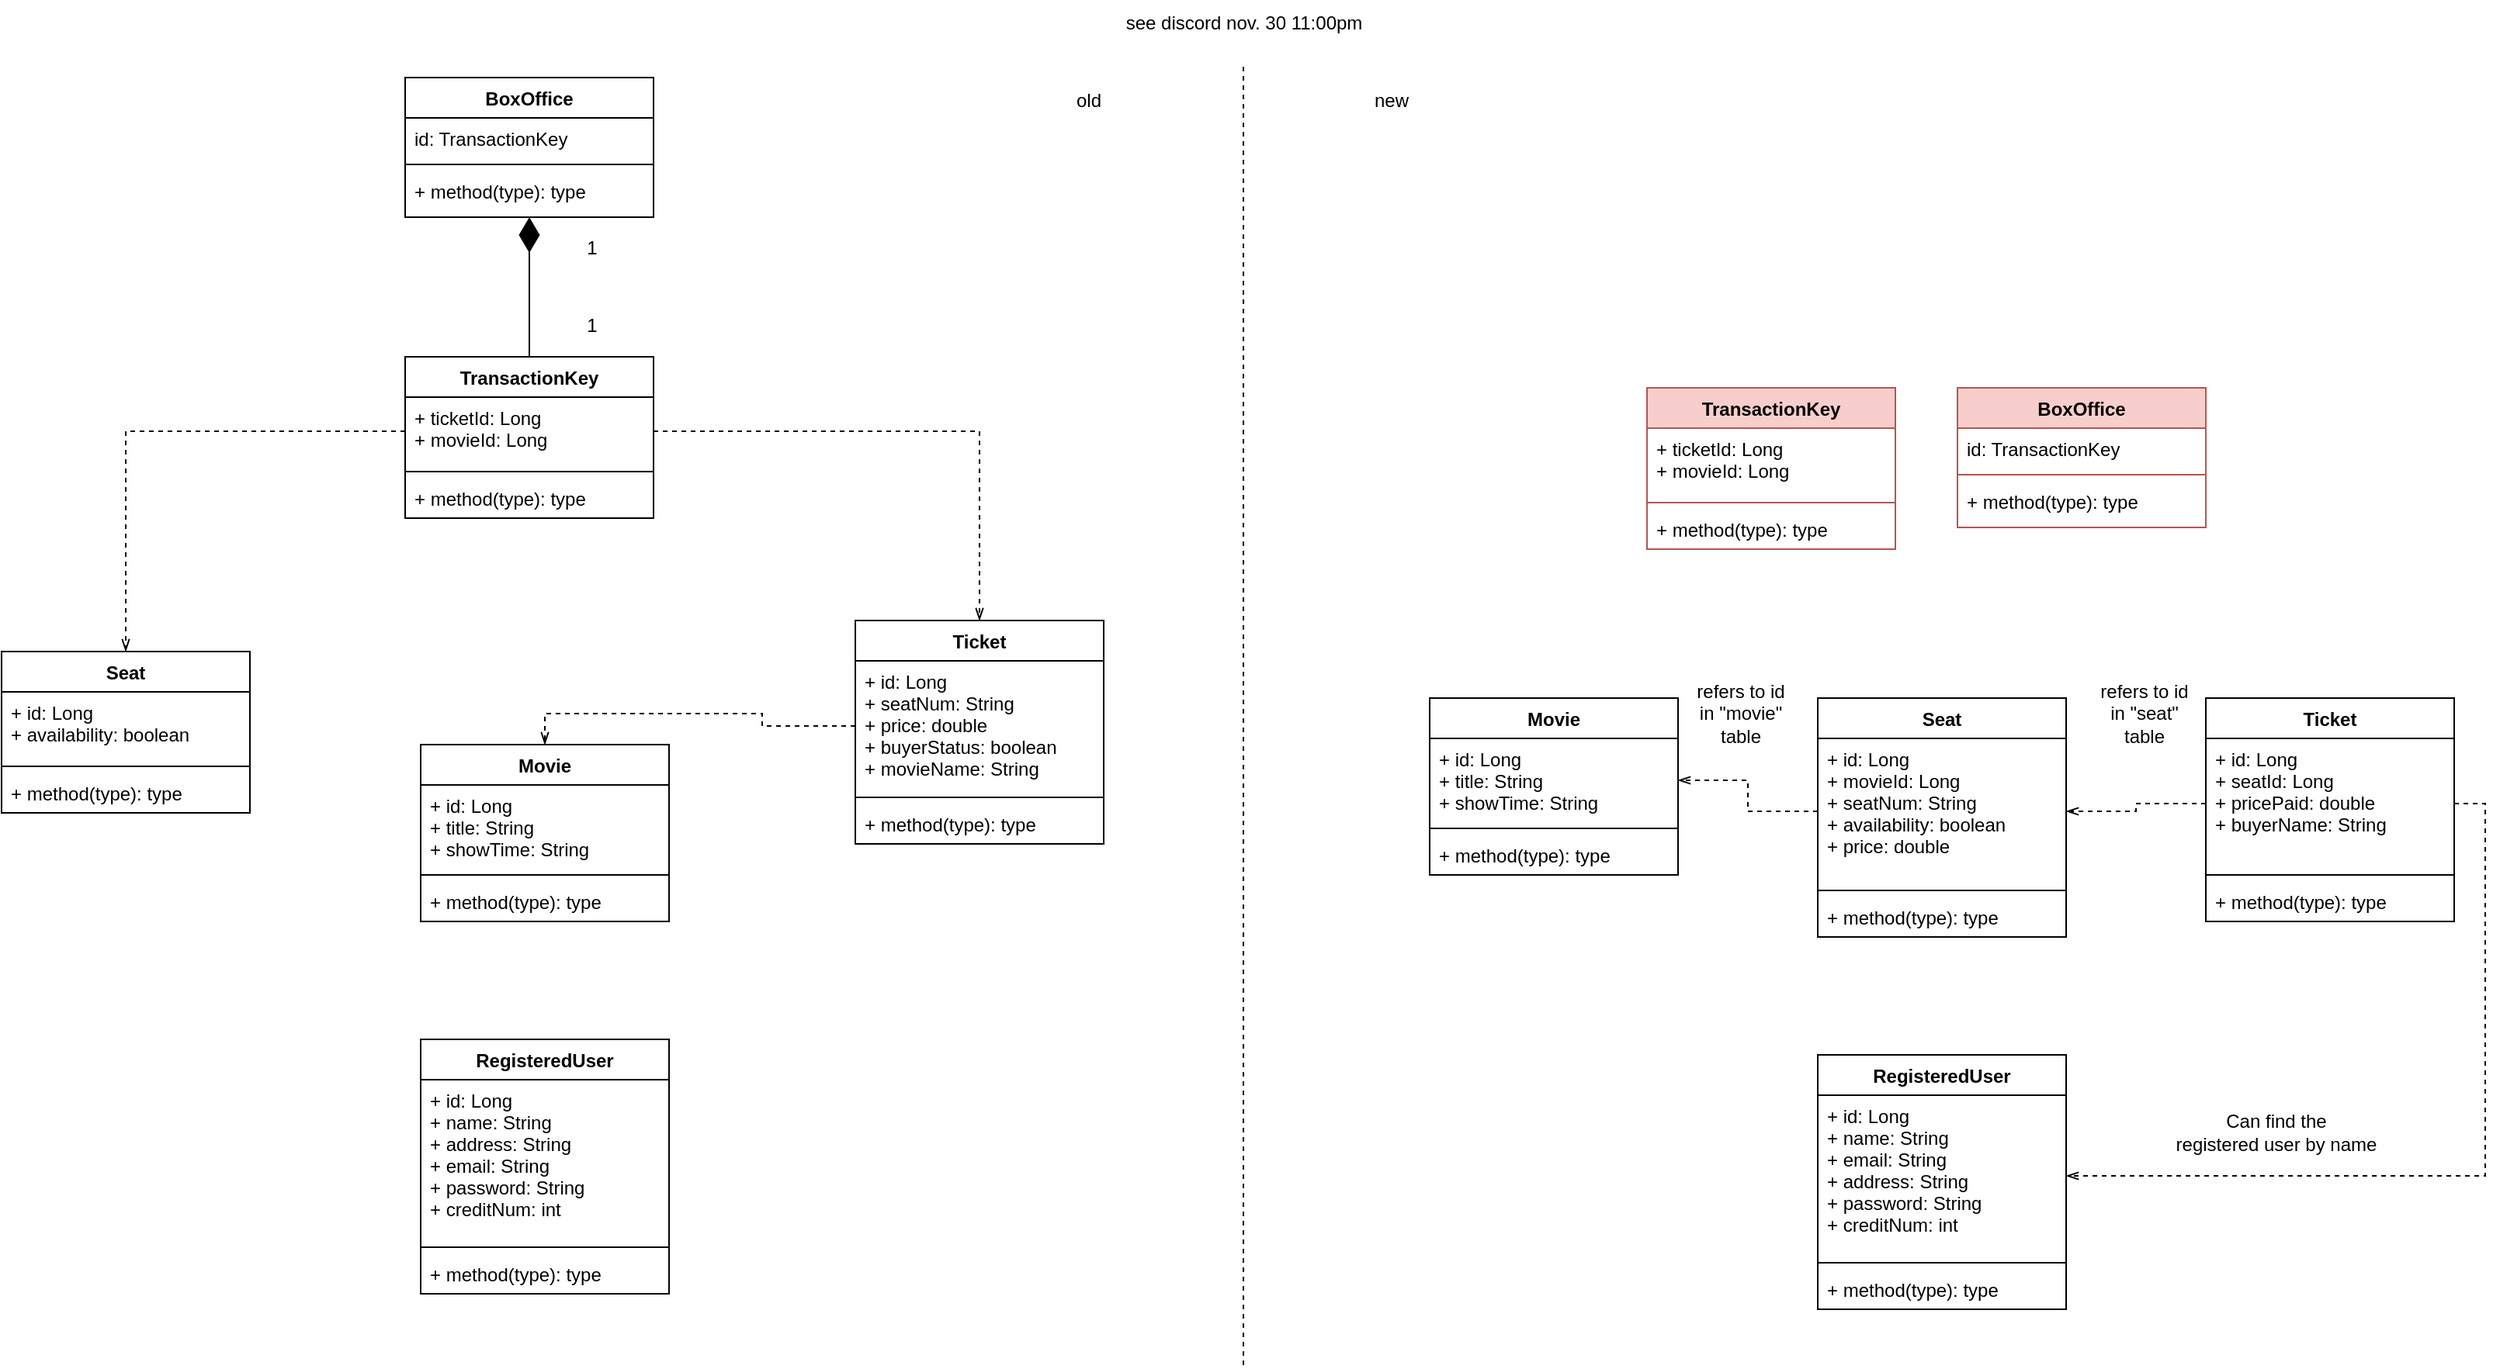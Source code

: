 <mxfile version="20.6.0" type="google"><diagram id="SUwfxX-94fm3XkZyEl6h" name="Page-1"><mxGraphModel dx="771" dy="885" grid="1" gridSize="10" guides="1" tooltips="1" connect="1" arrows="1" fold="1" page="1" pageScale="1" pageWidth="1700" pageHeight="1100" math="0" shadow="0"><root><mxCell id="0"/><mxCell id="1" parent="0"/><mxCell id="Joj6iPdkOlfk6RsHiLgp-1" value="BoxOffice" style="swimlane;fontStyle=1;align=center;verticalAlign=top;childLayout=stackLayout;horizontal=1;startSize=26;horizontalStack=0;resizeParent=1;resizeParentMax=0;resizeLast=0;collapsible=1;marginBottom=0;" vertex="1" parent="1"><mxGeometry x="260" y="170" width="160" height="90" as="geometry"/></mxCell><mxCell id="Joj6iPdkOlfk6RsHiLgp-2" value="id: TransactionKey" style="text;strokeColor=none;fillColor=none;align=left;verticalAlign=top;spacingLeft=4;spacingRight=4;overflow=hidden;rotatable=0;points=[[0,0.5],[1,0.5]];portConstraint=eastwest;" vertex="1" parent="Joj6iPdkOlfk6RsHiLgp-1"><mxGeometry y="26" width="160" height="26" as="geometry"/></mxCell><mxCell id="Joj6iPdkOlfk6RsHiLgp-3" value="" style="line;strokeWidth=1;fillColor=none;align=left;verticalAlign=middle;spacingTop=-1;spacingLeft=3;spacingRight=3;rotatable=0;labelPosition=right;points=[];portConstraint=eastwest;strokeColor=inherit;" vertex="1" parent="Joj6iPdkOlfk6RsHiLgp-1"><mxGeometry y="52" width="160" height="8" as="geometry"/></mxCell><mxCell id="Joj6iPdkOlfk6RsHiLgp-4" value="+ method(type): type" style="text;strokeColor=none;fillColor=none;align=left;verticalAlign=top;spacingLeft=4;spacingRight=4;overflow=hidden;rotatable=0;points=[[0,0.5],[1,0.5]];portConstraint=eastwest;" vertex="1" parent="Joj6iPdkOlfk6RsHiLgp-1"><mxGeometry y="60" width="160" height="30" as="geometry"/></mxCell><mxCell id="Joj6iPdkOlfk6RsHiLgp-5" value="Ticket" style="swimlane;fontStyle=1;align=center;verticalAlign=top;childLayout=stackLayout;horizontal=1;startSize=26;horizontalStack=0;resizeParent=1;resizeParentMax=0;resizeLast=0;collapsible=1;marginBottom=0;" vertex="1" parent="1"><mxGeometry x="550" y="520" width="160" height="144" as="geometry"/></mxCell><mxCell id="Joj6iPdkOlfk6RsHiLgp-6" value="+ id: Long&#10;+ seatNum: String&#10;+ price: double&#10;+ buyerStatus: boolean&#10;+ movieName: String" style="text;strokeColor=none;fillColor=none;align=left;verticalAlign=top;spacingLeft=4;spacingRight=4;overflow=hidden;rotatable=0;points=[[0,0.5],[1,0.5]];portConstraint=eastwest;" vertex="1" parent="Joj6iPdkOlfk6RsHiLgp-5"><mxGeometry y="26" width="160" height="84" as="geometry"/></mxCell><mxCell id="Joj6iPdkOlfk6RsHiLgp-7" value="" style="line;strokeWidth=1;fillColor=none;align=left;verticalAlign=middle;spacingTop=-1;spacingLeft=3;spacingRight=3;rotatable=0;labelPosition=right;points=[];portConstraint=eastwest;strokeColor=inherit;" vertex="1" parent="Joj6iPdkOlfk6RsHiLgp-5"><mxGeometry y="110" width="160" height="8" as="geometry"/></mxCell><mxCell id="Joj6iPdkOlfk6RsHiLgp-8" value="+ method(type): type" style="text;strokeColor=none;fillColor=none;align=left;verticalAlign=top;spacingLeft=4;spacingRight=4;overflow=hidden;rotatable=0;points=[[0,0.5],[1,0.5]];portConstraint=eastwest;" vertex="1" parent="Joj6iPdkOlfk6RsHiLgp-5"><mxGeometry y="118" width="160" height="26" as="geometry"/></mxCell><mxCell id="Joj6iPdkOlfk6RsHiLgp-9" value="TransactionKey" style="swimlane;fontStyle=1;align=center;verticalAlign=top;childLayout=stackLayout;horizontal=1;startSize=26;horizontalStack=0;resizeParent=1;resizeParentMax=0;resizeLast=0;collapsible=1;marginBottom=0;" vertex="1" parent="1"><mxGeometry x="260" y="350" width="160" height="104" as="geometry"/></mxCell><mxCell id="Joj6iPdkOlfk6RsHiLgp-10" value="+ ticketId: Long&#10;+ movieId: Long" style="text;strokeColor=none;fillColor=none;align=left;verticalAlign=top;spacingLeft=4;spacingRight=4;overflow=hidden;rotatable=0;points=[[0,0.5],[1,0.5]];portConstraint=eastwest;" vertex="1" parent="Joj6iPdkOlfk6RsHiLgp-9"><mxGeometry y="26" width="160" height="44" as="geometry"/></mxCell><mxCell id="Joj6iPdkOlfk6RsHiLgp-11" value="" style="line;strokeWidth=1;fillColor=none;align=left;verticalAlign=middle;spacingTop=-1;spacingLeft=3;spacingRight=3;rotatable=0;labelPosition=right;points=[];portConstraint=eastwest;strokeColor=inherit;" vertex="1" parent="Joj6iPdkOlfk6RsHiLgp-9"><mxGeometry y="70" width="160" height="8" as="geometry"/></mxCell><mxCell id="Joj6iPdkOlfk6RsHiLgp-12" value="+ method(type): type" style="text;strokeColor=none;fillColor=none;align=left;verticalAlign=top;spacingLeft=4;spacingRight=4;overflow=hidden;rotatable=0;points=[[0,0.5],[1,0.5]];portConstraint=eastwest;" vertex="1" parent="Joj6iPdkOlfk6RsHiLgp-9"><mxGeometry y="78" width="160" height="26" as="geometry"/></mxCell><mxCell id="Joj6iPdkOlfk6RsHiLgp-14" value="Seat" style="swimlane;fontStyle=1;align=center;verticalAlign=top;childLayout=stackLayout;horizontal=1;startSize=26;horizontalStack=0;resizeParent=1;resizeParentMax=0;resizeLast=0;collapsible=1;marginBottom=0;" vertex="1" parent="1"><mxGeometry y="540" width="160" height="104" as="geometry"/></mxCell><mxCell id="Joj6iPdkOlfk6RsHiLgp-15" value="+ id: Long&#10;+ availability: boolean" style="text;strokeColor=none;fillColor=none;align=left;verticalAlign=top;spacingLeft=4;spacingRight=4;overflow=hidden;rotatable=0;points=[[0,0.5],[1,0.5]];portConstraint=eastwest;" vertex="1" parent="Joj6iPdkOlfk6RsHiLgp-14"><mxGeometry y="26" width="160" height="44" as="geometry"/></mxCell><mxCell id="Joj6iPdkOlfk6RsHiLgp-16" value="" style="line;strokeWidth=1;fillColor=none;align=left;verticalAlign=middle;spacingTop=-1;spacingLeft=3;spacingRight=3;rotatable=0;labelPosition=right;points=[];portConstraint=eastwest;strokeColor=inherit;" vertex="1" parent="Joj6iPdkOlfk6RsHiLgp-14"><mxGeometry y="70" width="160" height="8" as="geometry"/></mxCell><mxCell id="Joj6iPdkOlfk6RsHiLgp-17" value="+ method(type): type" style="text;strokeColor=none;fillColor=none;align=left;verticalAlign=top;spacingLeft=4;spacingRight=4;overflow=hidden;rotatable=0;points=[[0,0.5],[1,0.5]];portConstraint=eastwest;" vertex="1" parent="Joj6iPdkOlfk6RsHiLgp-14"><mxGeometry y="78" width="160" height="26" as="geometry"/></mxCell><mxCell id="Joj6iPdkOlfk6RsHiLgp-18" value="Movie" style="swimlane;fontStyle=1;align=center;verticalAlign=top;childLayout=stackLayout;horizontal=1;startSize=26;horizontalStack=0;resizeParent=1;resizeParentMax=0;resizeLast=0;collapsible=1;marginBottom=0;" vertex="1" parent="1"><mxGeometry x="270" y="600" width="160" height="114" as="geometry"/></mxCell><mxCell id="Joj6iPdkOlfk6RsHiLgp-19" value="+ id: Long&#10;+ title: String&#10;+ showTime: String&#10;" style="text;strokeColor=none;fillColor=none;align=left;verticalAlign=top;spacingLeft=4;spacingRight=4;overflow=hidden;rotatable=0;points=[[0,0.5],[1,0.5]];portConstraint=eastwest;" vertex="1" parent="Joj6iPdkOlfk6RsHiLgp-18"><mxGeometry y="26" width="160" height="54" as="geometry"/></mxCell><mxCell id="Joj6iPdkOlfk6RsHiLgp-20" value="" style="line;strokeWidth=1;fillColor=none;align=left;verticalAlign=middle;spacingTop=-1;spacingLeft=3;spacingRight=3;rotatable=0;labelPosition=right;points=[];portConstraint=eastwest;strokeColor=inherit;" vertex="1" parent="Joj6iPdkOlfk6RsHiLgp-18"><mxGeometry y="80" width="160" height="8" as="geometry"/></mxCell><mxCell id="Joj6iPdkOlfk6RsHiLgp-21" value="+ method(type): type" style="text;strokeColor=none;fillColor=none;align=left;verticalAlign=top;spacingLeft=4;spacingRight=4;overflow=hidden;rotatable=0;points=[[0,0.5],[1,0.5]];portConstraint=eastwest;" vertex="1" parent="Joj6iPdkOlfk6RsHiLgp-18"><mxGeometry y="88" width="160" height="26" as="geometry"/></mxCell><mxCell id="Joj6iPdkOlfk6RsHiLgp-22" value="RegisteredUser" style="swimlane;fontStyle=1;align=center;verticalAlign=top;childLayout=stackLayout;horizontal=1;startSize=26;horizontalStack=0;resizeParent=1;resizeParentMax=0;resizeLast=0;collapsible=1;marginBottom=0;" vertex="1" parent="1"><mxGeometry x="270" y="790" width="160" height="164" as="geometry"/></mxCell><mxCell id="Joj6iPdkOlfk6RsHiLgp-23" value="+ id: Long&#10;+ name: String&#10;+ address: String&#10;+ email: String&#10;+ password: String&#10;+ creditNum: int" style="text;strokeColor=none;fillColor=none;align=left;verticalAlign=top;spacingLeft=4;spacingRight=4;overflow=hidden;rotatable=0;points=[[0,0.5],[1,0.5]];portConstraint=eastwest;" vertex="1" parent="Joj6iPdkOlfk6RsHiLgp-22"><mxGeometry y="26" width="160" height="104" as="geometry"/></mxCell><mxCell id="Joj6iPdkOlfk6RsHiLgp-24" value="" style="line;strokeWidth=1;fillColor=none;align=left;verticalAlign=middle;spacingTop=-1;spacingLeft=3;spacingRight=3;rotatable=0;labelPosition=right;points=[];portConstraint=eastwest;strokeColor=inherit;" vertex="1" parent="Joj6iPdkOlfk6RsHiLgp-22"><mxGeometry y="130" width="160" height="8" as="geometry"/></mxCell><mxCell id="Joj6iPdkOlfk6RsHiLgp-25" value="+ method(type): type" style="text;strokeColor=none;fillColor=none;align=left;verticalAlign=top;spacingLeft=4;spacingRight=4;overflow=hidden;rotatable=0;points=[[0,0.5],[1,0.5]];portConstraint=eastwest;" vertex="1" parent="Joj6iPdkOlfk6RsHiLgp-22"><mxGeometry y="138" width="160" height="26" as="geometry"/></mxCell><mxCell id="Joj6iPdkOlfk6RsHiLgp-26" style="edgeStyle=orthogonalEdgeStyle;rounded=0;orthogonalLoop=1;jettySize=auto;html=1;exitX=0.5;exitY=1;exitDx=0;exitDy=0;entryX=0.5;entryY=0;entryDx=0;entryDy=0;exitPerimeter=0;endArrow=none;endFill=0;startArrow=diamondThin;startFill=1;startSize=20;" edge="1" parent="1" source="Joj6iPdkOlfk6RsHiLgp-4" target="Joj6iPdkOlfk6RsHiLgp-9"><mxGeometry relative="1" as="geometry"/></mxCell><mxCell id="Joj6iPdkOlfk6RsHiLgp-27" value="1" style="text;html=1;align=center;verticalAlign=middle;resizable=0;points=[];autosize=1;strokeColor=none;fillColor=none;" vertex="1" parent="1"><mxGeometry x="365" y="265" width="30" height="30" as="geometry"/></mxCell><mxCell id="Joj6iPdkOlfk6RsHiLgp-28" value="1" style="text;html=1;align=center;verticalAlign=middle;resizable=0;points=[];autosize=1;strokeColor=none;fillColor=none;" vertex="1" parent="1"><mxGeometry x="365" y="315" width="30" height="30" as="geometry"/></mxCell><mxCell id="Joj6iPdkOlfk6RsHiLgp-29" style="edgeStyle=orthogonalEdgeStyle;rounded=0;orthogonalLoop=1;jettySize=auto;html=1;exitX=1;exitY=0.5;exitDx=0;exitDy=0;entryX=0.5;entryY=0;entryDx=0;entryDy=0;startArrow=none;startFill=0;endArrow=openThin;endFill=0;startSize=20;dashed=1;" edge="1" parent="1" source="Joj6iPdkOlfk6RsHiLgp-10" target="Joj6iPdkOlfk6RsHiLgp-5"><mxGeometry relative="1" as="geometry"/></mxCell><mxCell id="Joj6iPdkOlfk6RsHiLgp-30" style="edgeStyle=orthogonalEdgeStyle;rounded=0;orthogonalLoop=1;jettySize=auto;html=1;exitX=0;exitY=0.5;exitDx=0;exitDy=0;entryX=0.5;entryY=0;entryDx=0;entryDy=0;dashed=1;startArrow=none;startFill=0;endArrow=openThin;endFill=0;startSize=20;" edge="1" parent="1" source="Joj6iPdkOlfk6RsHiLgp-10" target="Joj6iPdkOlfk6RsHiLgp-14"><mxGeometry relative="1" as="geometry"/></mxCell><mxCell id="Joj6iPdkOlfk6RsHiLgp-31" style="edgeStyle=orthogonalEdgeStyle;rounded=0;orthogonalLoop=1;jettySize=auto;html=1;exitX=0;exitY=0.5;exitDx=0;exitDy=0;entryX=0.5;entryY=0;entryDx=0;entryDy=0;dashed=1;startArrow=none;startFill=0;endArrow=openThin;endFill=0;startSize=20;" edge="1" parent="1" source="Joj6iPdkOlfk6RsHiLgp-6" target="Joj6iPdkOlfk6RsHiLgp-18"><mxGeometry relative="1" as="geometry"/></mxCell><mxCell id="Joj6iPdkOlfk6RsHiLgp-32" value="BoxOffice" style="swimlane;fontStyle=1;align=center;verticalAlign=top;childLayout=stackLayout;horizontal=1;startSize=26;horizontalStack=0;resizeParent=1;resizeParentMax=0;resizeLast=0;collapsible=1;marginBottom=0;fillColor=#f8cecc;strokeColor=#b85450;" vertex="1" parent="1"><mxGeometry x="1260" y="370" width="160" height="90" as="geometry"/></mxCell><mxCell id="Joj6iPdkOlfk6RsHiLgp-33" value="id: TransactionKey" style="text;strokeColor=none;fillColor=none;align=left;verticalAlign=top;spacingLeft=4;spacingRight=4;overflow=hidden;rotatable=0;points=[[0,0.5],[1,0.5]];portConstraint=eastwest;" vertex="1" parent="Joj6iPdkOlfk6RsHiLgp-32"><mxGeometry y="26" width="160" height="26" as="geometry"/></mxCell><mxCell id="Joj6iPdkOlfk6RsHiLgp-34" value="" style="line;strokeWidth=1;fillColor=none;align=left;verticalAlign=middle;spacingTop=-1;spacingLeft=3;spacingRight=3;rotatable=0;labelPosition=right;points=[];portConstraint=eastwest;strokeColor=inherit;" vertex="1" parent="Joj6iPdkOlfk6RsHiLgp-32"><mxGeometry y="52" width="160" height="8" as="geometry"/></mxCell><mxCell id="Joj6iPdkOlfk6RsHiLgp-35" value="+ method(type): type" style="text;strokeColor=none;fillColor=none;align=left;verticalAlign=top;spacingLeft=4;spacingRight=4;overflow=hidden;rotatable=0;points=[[0,0.5],[1,0.5]];portConstraint=eastwest;" vertex="1" parent="Joj6iPdkOlfk6RsHiLgp-32"><mxGeometry y="60" width="160" height="30" as="geometry"/></mxCell><mxCell id="Joj6iPdkOlfk6RsHiLgp-36" value="Ticket" style="swimlane;fontStyle=1;align=center;verticalAlign=top;childLayout=stackLayout;horizontal=1;startSize=26;horizontalStack=0;resizeParent=1;resizeParentMax=0;resizeLast=0;collapsible=1;marginBottom=0;" vertex="1" parent="1"><mxGeometry x="1420" y="570" width="160" height="144" as="geometry"/></mxCell><mxCell id="Joj6iPdkOlfk6RsHiLgp-37" value="+ id: Long&#10;+ seatId: Long&#10;+ pricePaid: double&#10;+ buyerName: String" style="text;strokeColor=none;fillColor=none;align=left;verticalAlign=top;spacingLeft=4;spacingRight=4;overflow=hidden;rotatable=0;points=[[0,0.5],[1,0.5]];portConstraint=eastwest;" vertex="1" parent="Joj6iPdkOlfk6RsHiLgp-36"><mxGeometry y="26" width="160" height="84" as="geometry"/></mxCell><mxCell id="Joj6iPdkOlfk6RsHiLgp-38" value="" style="line;strokeWidth=1;fillColor=none;align=left;verticalAlign=middle;spacingTop=-1;spacingLeft=3;spacingRight=3;rotatable=0;labelPosition=right;points=[];portConstraint=eastwest;strokeColor=inherit;" vertex="1" parent="Joj6iPdkOlfk6RsHiLgp-36"><mxGeometry y="110" width="160" height="8" as="geometry"/></mxCell><mxCell id="Joj6iPdkOlfk6RsHiLgp-39" value="+ method(type): type" style="text;strokeColor=none;fillColor=none;align=left;verticalAlign=top;spacingLeft=4;spacingRight=4;overflow=hidden;rotatable=0;points=[[0,0.5],[1,0.5]];portConstraint=eastwest;" vertex="1" parent="Joj6iPdkOlfk6RsHiLgp-36"><mxGeometry y="118" width="160" height="26" as="geometry"/></mxCell><mxCell id="Joj6iPdkOlfk6RsHiLgp-40" value="TransactionKey" style="swimlane;fontStyle=1;align=center;verticalAlign=top;childLayout=stackLayout;horizontal=1;startSize=26;horizontalStack=0;resizeParent=1;resizeParentMax=0;resizeLast=0;collapsible=1;marginBottom=0;fillColor=#f8cecc;strokeColor=#b85450;" vertex="1" parent="1"><mxGeometry x="1060" y="370" width="160" height="104" as="geometry"/></mxCell><mxCell id="Joj6iPdkOlfk6RsHiLgp-41" value="+ ticketId: Long&#10;+ movieId: Long" style="text;strokeColor=none;fillColor=none;align=left;verticalAlign=top;spacingLeft=4;spacingRight=4;overflow=hidden;rotatable=0;points=[[0,0.5],[1,0.5]];portConstraint=eastwest;" vertex="1" parent="Joj6iPdkOlfk6RsHiLgp-40"><mxGeometry y="26" width="160" height="44" as="geometry"/></mxCell><mxCell id="Joj6iPdkOlfk6RsHiLgp-42" value="" style="line;strokeWidth=1;fillColor=none;align=left;verticalAlign=middle;spacingTop=-1;spacingLeft=3;spacingRight=3;rotatable=0;labelPosition=right;points=[];portConstraint=eastwest;strokeColor=inherit;" vertex="1" parent="Joj6iPdkOlfk6RsHiLgp-40"><mxGeometry y="70" width="160" height="8" as="geometry"/></mxCell><mxCell id="Joj6iPdkOlfk6RsHiLgp-43" value="+ method(type): type" style="text;strokeColor=none;fillColor=none;align=left;verticalAlign=top;spacingLeft=4;spacingRight=4;overflow=hidden;rotatable=0;points=[[0,0.5],[1,0.5]];portConstraint=eastwest;" vertex="1" parent="Joj6iPdkOlfk6RsHiLgp-40"><mxGeometry y="78" width="160" height="26" as="geometry"/></mxCell><mxCell id="Joj6iPdkOlfk6RsHiLgp-44" value="Seat" style="swimlane;fontStyle=1;align=center;verticalAlign=top;childLayout=stackLayout;horizontal=1;startSize=26;horizontalStack=0;resizeParent=1;resizeParentMax=0;resizeLast=0;collapsible=1;marginBottom=0;" vertex="1" parent="1"><mxGeometry x="1170" y="570" width="160" height="154" as="geometry"/></mxCell><mxCell id="Joj6iPdkOlfk6RsHiLgp-45" value="+ id: Long&#10;+ movieId: Long&#10;+ seatNum: String&#10;+ availability: boolean&#10;+ price: double" style="text;strokeColor=none;fillColor=none;align=left;verticalAlign=top;spacingLeft=4;spacingRight=4;overflow=hidden;rotatable=0;points=[[0,0.5],[1,0.5]];portConstraint=eastwest;" vertex="1" parent="Joj6iPdkOlfk6RsHiLgp-44"><mxGeometry y="26" width="160" height="94" as="geometry"/></mxCell><mxCell id="Joj6iPdkOlfk6RsHiLgp-46" value="" style="line;strokeWidth=1;fillColor=none;align=left;verticalAlign=middle;spacingTop=-1;spacingLeft=3;spacingRight=3;rotatable=0;labelPosition=right;points=[];portConstraint=eastwest;strokeColor=inherit;" vertex="1" parent="Joj6iPdkOlfk6RsHiLgp-44"><mxGeometry y="120" width="160" height="8" as="geometry"/></mxCell><mxCell id="Joj6iPdkOlfk6RsHiLgp-47" value="+ method(type): type" style="text;strokeColor=none;fillColor=none;align=left;verticalAlign=top;spacingLeft=4;spacingRight=4;overflow=hidden;rotatable=0;points=[[0,0.5],[1,0.5]];portConstraint=eastwest;" vertex="1" parent="Joj6iPdkOlfk6RsHiLgp-44"><mxGeometry y="128" width="160" height="26" as="geometry"/></mxCell><mxCell id="Joj6iPdkOlfk6RsHiLgp-48" value="Movie" style="swimlane;fontStyle=1;align=center;verticalAlign=top;childLayout=stackLayout;horizontal=1;startSize=26;horizontalStack=0;resizeParent=1;resizeParentMax=0;resizeLast=0;collapsible=1;marginBottom=0;" vertex="1" parent="1"><mxGeometry x="920" y="570" width="160" height="114" as="geometry"/></mxCell><mxCell id="Joj6iPdkOlfk6RsHiLgp-49" value="+ id: Long&#10;+ title: String&#10;+ showTime: String&#10;" style="text;strokeColor=none;fillColor=none;align=left;verticalAlign=top;spacingLeft=4;spacingRight=4;overflow=hidden;rotatable=0;points=[[0,0.5],[1,0.5]];portConstraint=eastwest;" vertex="1" parent="Joj6iPdkOlfk6RsHiLgp-48"><mxGeometry y="26" width="160" height="54" as="geometry"/></mxCell><mxCell id="Joj6iPdkOlfk6RsHiLgp-50" value="" style="line;strokeWidth=1;fillColor=none;align=left;verticalAlign=middle;spacingTop=-1;spacingLeft=3;spacingRight=3;rotatable=0;labelPosition=right;points=[];portConstraint=eastwest;strokeColor=inherit;" vertex="1" parent="Joj6iPdkOlfk6RsHiLgp-48"><mxGeometry y="80" width="160" height="8" as="geometry"/></mxCell><mxCell id="Joj6iPdkOlfk6RsHiLgp-51" value="+ method(type): type" style="text;strokeColor=none;fillColor=none;align=left;verticalAlign=top;spacingLeft=4;spacingRight=4;overflow=hidden;rotatable=0;points=[[0,0.5],[1,0.5]];portConstraint=eastwest;" vertex="1" parent="Joj6iPdkOlfk6RsHiLgp-48"><mxGeometry y="88" width="160" height="26" as="geometry"/></mxCell><mxCell id="Joj6iPdkOlfk6RsHiLgp-52" value="RegisteredUser" style="swimlane;fontStyle=1;align=center;verticalAlign=top;childLayout=stackLayout;horizontal=1;startSize=26;horizontalStack=0;resizeParent=1;resizeParentMax=0;resizeLast=0;collapsible=1;marginBottom=0;" vertex="1" parent="1"><mxGeometry x="1170" y="800" width="160" height="164" as="geometry"/></mxCell><mxCell id="Joj6iPdkOlfk6RsHiLgp-53" value="+ id: Long&#10;+ name: String&#10;+ email: String&#10;+ address: String&#10;+ password: String&#10;+ creditNum: int" style="text;strokeColor=none;fillColor=none;align=left;verticalAlign=top;spacingLeft=4;spacingRight=4;overflow=hidden;rotatable=0;points=[[0,0.5],[1,0.5]];portConstraint=eastwest;" vertex="1" parent="Joj6iPdkOlfk6RsHiLgp-52"><mxGeometry y="26" width="160" height="104" as="geometry"/></mxCell><mxCell id="Joj6iPdkOlfk6RsHiLgp-54" value="" style="line;strokeWidth=1;fillColor=none;align=left;verticalAlign=middle;spacingTop=-1;spacingLeft=3;spacingRight=3;rotatable=0;labelPosition=right;points=[];portConstraint=eastwest;strokeColor=inherit;" vertex="1" parent="Joj6iPdkOlfk6RsHiLgp-52"><mxGeometry y="130" width="160" height="8" as="geometry"/></mxCell><mxCell id="Joj6iPdkOlfk6RsHiLgp-55" value="+ method(type): type" style="text;strokeColor=none;fillColor=none;align=left;verticalAlign=top;spacingLeft=4;spacingRight=4;overflow=hidden;rotatable=0;points=[[0,0.5],[1,0.5]];portConstraint=eastwest;" vertex="1" parent="Joj6iPdkOlfk6RsHiLgp-52"><mxGeometry y="138" width="160" height="26" as="geometry"/></mxCell><mxCell id="Joj6iPdkOlfk6RsHiLgp-62" style="edgeStyle=orthogonalEdgeStyle;rounded=0;orthogonalLoop=1;jettySize=auto;html=1;exitX=0;exitY=0.5;exitDx=0;exitDy=0;entryX=1;entryY=0.5;entryDx=0;entryDy=0;dashed=1;startArrow=none;startFill=0;endArrow=openThin;endFill=0;startSize=20;" edge="1" parent="1" source="Joj6iPdkOlfk6RsHiLgp-45" target="Joj6iPdkOlfk6RsHiLgp-49"><mxGeometry relative="1" as="geometry"/></mxCell><mxCell id="Joj6iPdkOlfk6RsHiLgp-63" style="edgeStyle=orthogonalEdgeStyle;rounded=0;orthogonalLoop=1;jettySize=auto;html=1;exitX=0;exitY=0.5;exitDx=0;exitDy=0;entryX=1;entryY=0.5;entryDx=0;entryDy=0;dashed=1;startArrow=none;startFill=0;endArrow=openThin;endFill=0;startSize=20;" edge="1" parent="1" source="Joj6iPdkOlfk6RsHiLgp-37" target="Joj6iPdkOlfk6RsHiLgp-45"><mxGeometry relative="1" as="geometry"/></mxCell><mxCell id="Joj6iPdkOlfk6RsHiLgp-70" value="refers to id&lt;br&gt;in &quot;movie&quot;&lt;br&gt;table" style="text;html=1;align=center;verticalAlign=middle;resizable=0;points=[];autosize=1;strokeColor=none;fillColor=none;" vertex="1" parent="1"><mxGeometry x="1080" y="550" width="80" height="60" as="geometry"/></mxCell><mxCell id="Joj6iPdkOlfk6RsHiLgp-71" value="refers to id&lt;br&gt;in &quot;seat&quot;&lt;br&gt;table" style="text;html=1;align=center;verticalAlign=middle;resizable=0;points=[];autosize=1;strokeColor=none;fillColor=none;" vertex="1" parent="1"><mxGeometry x="1340" y="550" width="80" height="60" as="geometry"/></mxCell><mxCell id="Joj6iPdkOlfk6RsHiLgp-74" value="" style="endArrow=none;html=1;rounded=0;dashed=1;startSize=20;endSize=6;" edge="1" parent="1"><mxGeometry width="50" height="50" relative="1" as="geometry"><mxPoint x="800" y="1000" as="sourcePoint"/><mxPoint x="800" y="160" as="targetPoint"/></mxGeometry></mxCell><mxCell id="Joj6iPdkOlfk6RsHiLgp-75" value="old" style="text;html=1;align=center;verticalAlign=middle;resizable=0;points=[];autosize=1;strokeColor=none;fillColor=none;" vertex="1" parent="1"><mxGeometry x="680" y="170" width="40" height="30" as="geometry"/></mxCell><mxCell id="Joj6iPdkOlfk6RsHiLgp-76" value="new" style="text;html=1;align=center;verticalAlign=middle;resizable=0;points=[];autosize=1;strokeColor=none;fillColor=none;" vertex="1" parent="1"><mxGeometry x="870" y="170" width="50" height="30" as="geometry"/></mxCell><mxCell id="Joj6iPdkOlfk6RsHiLgp-77" value="see discord nov. 30 11:00pm" style="text;html=1;align=center;verticalAlign=middle;resizable=0;points=[];autosize=1;strokeColor=none;fillColor=none;" vertex="1" parent="1"><mxGeometry x="710" y="120" width="180" height="30" as="geometry"/></mxCell><mxCell id="Joj6iPdkOlfk6RsHiLgp-78" style="edgeStyle=orthogonalEdgeStyle;rounded=0;orthogonalLoop=1;jettySize=auto;html=1;exitX=1;exitY=0.5;exitDx=0;exitDy=0;entryX=1;entryY=0.5;entryDx=0;entryDy=0;dashed=1;startArrow=none;startFill=0;endArrow=openThin;endFill=0;startSize=20;endSize=6;" edge="1" parent="1" source="Joj6iPdkOlfk6RsHiLgp-37" target="Joj6iPdkOlfk6RsHiLgp-53"><mxGeometry relative="1" as="geometry"/></mxCell><mxCell id="Joj6iPdkOlfk6RsHiLgp-79" value="Can find the&lt;br&gt;registered user by name&lt;br&gt;" style="text;html=1;align=center;verticalAlign=middle;resizable=0;points=[];autosize=1;strokeColor=none;fillColor=none;" vertex="1" parent="1"><mxGeometry x="1390" y="830" width="150" height="40" as="geometry"/></mxCell></root></mxGraphModel></diagram></mxfile>